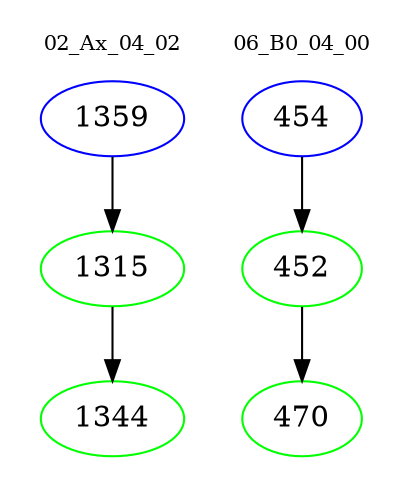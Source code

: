 digraph{
subgraph cluster_0 {
color = white
label = "02_Ax_04_02";
fontsize=10;
T0_1359 [label="1359", color="blue"]
T0_1359 -> T0_1315 [color="black"]
T0_1315 [label="1315", color="green"]
T0_1315 -> T0_1344 [color="black"]
T0_1344 [label="1344", color="green"]
}
subgraph cluster_1 {
color = white
label = "06_B0_04_00";
fontsize=10;
T1_454 [label="454", color="blue"]
T1_454 -> T1_452 [color="black"]
T1_452 [label="452", color="green"]
T1_452 -> T1_470 [color="black"]
T1_470 [label="470", color="green"]
}
}
